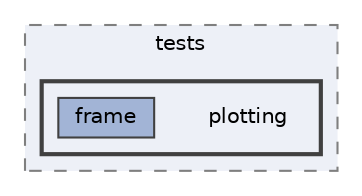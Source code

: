digraph "/home/jam/Research/IRES-2025/dev/src/llm-scripts/testing/hypothesis-testing/hyp-env/lib/python3.12/site-packages/pandas/tests/plotting"
{
 // LATEX_PDF_SIZE
  bgcolor="transparent";
  edge [fontname=Helvetica,fontsize=10,labelfontname=Helvetica,labelfontsize=10];
  node [fontname=Helvetica,fontsize=10,shape=box,height=0.2,width=0.4];
  compound=true
  subgraph clusterdir_710a1cc500e45608596adbf556059cf7 {
    graph [ bgcolor="#edf0f7", pencolor="grey50", label="tests", fontname=Helvetica,fontsize=10 style="filled,dashed", URL="dir_710a1cc500e45608596adbf556059cf7.html",tooltip=""]
  subgraph clusterdir_b3f4016916082b255b46615b3aae74da {
    graph [ bgcolor="#edf0f7", pencolor="grey25", label="", fontname=Helvetica,fontsize=10 style="filled,bold", URL="dir_b3f4016916082b255b46615b3aae74da.html",tooltip=""]
    dir_b3f4016916082b255b46615b3aae74da [shape=plaintext, label="plotting"];
  dir_f45c4a50a6a1c40e0cca03d2981e02d8 [label="frame", fillcolor="#a2b4d6", color="grey25", style="filled", URL="dir_f45c4a50a6a1c40e0cca03d2981e02d8.html",tooltip=""];
  }
  }
}
